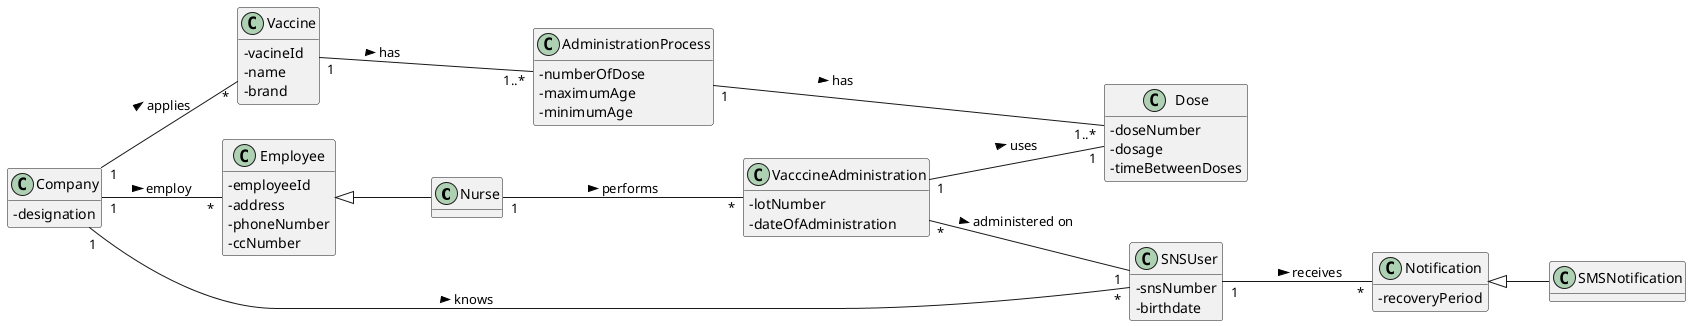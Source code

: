 @startuml
hide methods
left to right direction
skinparam classAttributeIconSize 0


class Nurse extends Employee {
}

class VacccineAdministration {
-lotNumber
-dateOfAdministration
}

class Dose {
-doseNumber
-dosage
-timeBetweenDoses
}

class SNSUser {
-snsNumber
-birthdate
}

class Notification {
-recoveryPeriod
}

class SMSNotification extends Notification {
}

class Vaccine {
-vacineId
-name
-brand
}

class AdministrationProcess {
-numberOfDose
-maximumAge
-minimumAge
}

class Employee {
-employeeId
-address
-phoneNumber
-ccNumber
}

class Company {
-designation
}


Nurse "1" -- "*" VacccineAdministration : performs >
VacccineAdministration "1" -- "1" Dose : uses >
VacccineAdministration "*" -- "1" SNSUser : administered on >
SNSUser "1" -- "*" Notification: receives >
Vaccine "1" -- "1..*" AdministrationProcess: has >
AdministrationProcess "1" -- "1..*" Dose: has >
Company "1" -- "*" Employee: employ >
Company "1" -- "*" Vaccine: applies >
Company "1" -- "*" SNSUser: knows >

@enduml